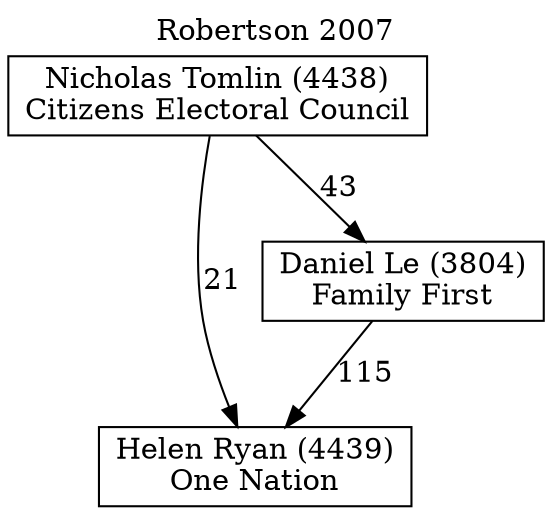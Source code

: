// House preference flow
digraph "Helen Ryan (4439)_Robertson_2007" {
	graph [label="Robertson 2007" labelloc=t mclimit=10]
	node [shape=box]
	"Helen Ryan (4439)" [label="Helen Ryan (4439)
One Nation"]
	"Daniel Le (3804)" [label="Daniel Le (3804)
Family First"]
	"Nicholas Tomlin (4438)" [label="Nicholas Tomlin (4438)
Citizens Electoral Council"]
	"Daniel Le (3804)" -> "Helen Ryan (4439)" [label=115]
	"Nicholas Tomlin (4438)" -> "Daniel Le (3804)" [label=43]
	"Nicholas Tomlin (4438)" -> "Helen Ryan (4439)" [label=21]
}

